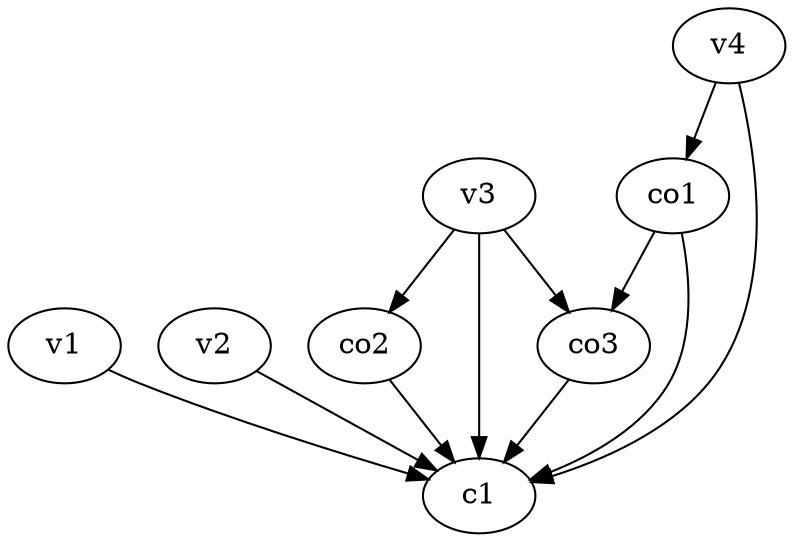 strict digraph  {
c1;
v1;
v2;
v3;
v4;
co1;
co2;
co3;
v1 -> c1  [weight=1];
v2 -> c1  [weight=1];
v3 -> c1  [weight=1];
v3 -> co2  [weight=1];
v3 -> co3  [weight=1];
v4 -> c1  [weight=1];
v4 -> co1  [weight=1];
co1 -> c1  [weight=1];
co1 -> co3  [weight=1];
co2 -> c1  [weight=1];
co3 -> c1  [weight=1];
}
